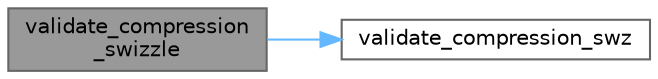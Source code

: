 digraph "validate_compression_swizzle"
{
 // LATEX_PDF_SIZE
  bgcolor="transparent";
  edge [fontname=Helvetica,fontsize=10,labelfontname=Helvetica,labelfontsize=10];
  node [fontname=Helvetica,fontsize=10,shape=box,height=0.2,width=0.4];
  rankdir="LR";
  Node1 [id="Node000001",label="validate_compression\l_swizzle",height=0.2,width=0.4,color="gray40", fillcolor="grey60", style="filled", fontcolor="black",tooltip="Validate overall compression swizzle."];
  Node1 -> Node2 [id="edge1_Node000001_Node000002",color="steelblue1",style="solid",tooltip=" "];
  Node2 [id="Node000002",label="validate_compression_swz",height=0.2,width=0.4,color="grey40", fillcolor="white", style="filled",URL="$astcenc__entry_8cpp.html#a0ada8b63b230be4c664f4b4223c787bc",tooltip="Validate single channel compression swizzle."];
}
